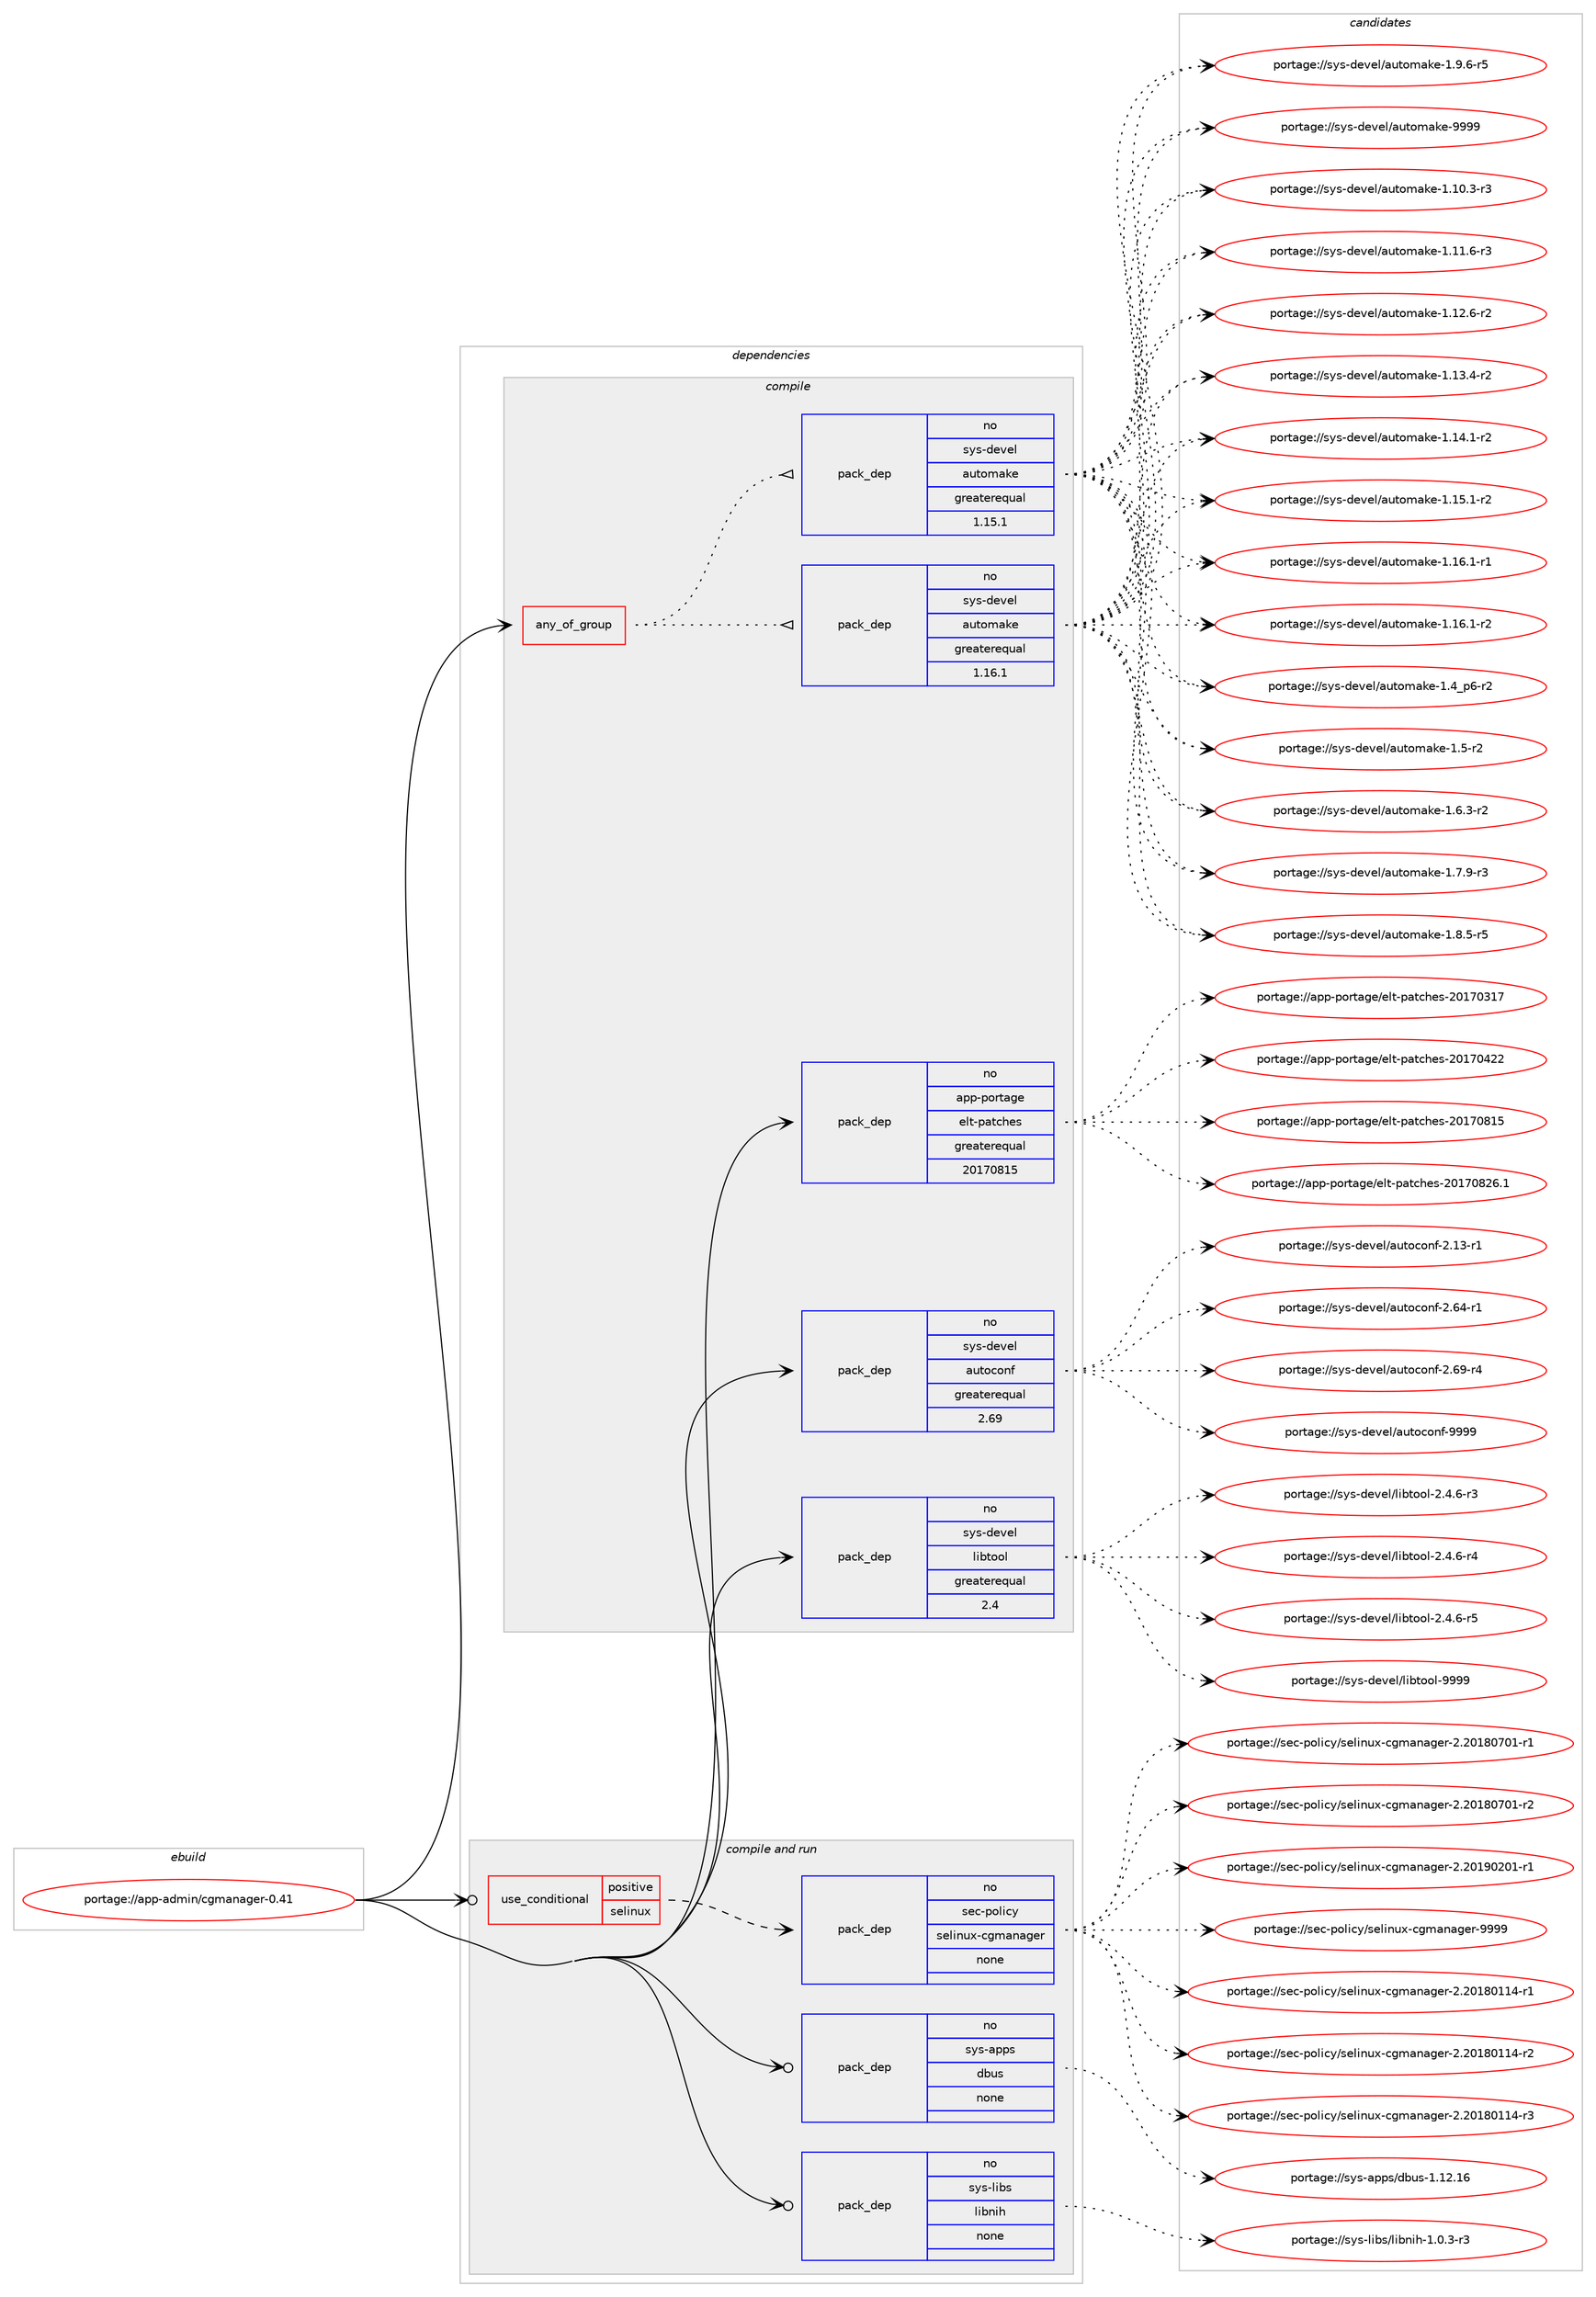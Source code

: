 digraph prolog {

# *************
# Graph options
# *************

newrank=true;
concentrate=true;
compound=true;
graph [rankdir=LR,fontname=Helvetica,fontsize=10,ranksep=1.5];#, ranksep=2.5, nodesep=0.2];
edge  [arrowhead=vee];
node  [fontname=Helvetica,fontsize=10];

# **********
# The ebuild
# **********

subgraph cluster_leftcol {
color=gray;
rank=same;
label=<<i>ebuild</i>>;
id [label="portage://app-admin/cgmanager-0.41", color=red, width=4, href="../app-admin/cgmanager-0.41.svg"];
}

# ****************
# The dependencies
# ****************

subgraph cluster_midcol {
color=gray;
label=<<i>dependencies</i>>;
subgraph cluster_compile {
fillcolor="#eeeeee";
style=filled;
label=<<i>compile</i>>;
subgraph any22 {
dependency1438 [label=<<TABLE BORDER="0" CELLBORDER="1" CELLSPACING="0" CELLPADDING="4"><TR><TD CELLPADDING="10">any_of_group</TD></TR></TABLE>>, shape=none, color=red];subgraph pack1184 {
dependency1439 [label=<<TABLE BORDER="0" CELLBORDER="1" CELLSPACING="0" CELLPADDING="4" WIDTH="220"><TR><TD ROWSPAN="6" CELLPADDING="30">pack_dep</TD></TR><TR><TD WIDTH="110">no</TD></TR><TR><TD>sys-devel</TD></TR><TR><TD>automake</TD></TR><TR><TD>greaterequal</TD></TR><TR><TD>1.16.1</TD></TR></TABLE>>, shape=none, color=blue];
}
dependency1438:e -> dependency1439:w [weight=20,style="dotted",arrowhead="oinv"];
subgraph pack1185 {
dependency1440 [label=<<TABLE BORDER="0" CELLBORDER="1" CELLSPACING="0" CELLPADDING="4" WIDTH="220"><TR><TD ROWSPAN="6" CELLPADDING="30">pack_dep</TD></TR><TR><TD WIDTH="110">no</TD></TR><TR><TD>sys-devel</TD></TR><TR><TD>automake</TD></TR><TR><TD>greaterequal</TD></TR><TR><TD>1.15.1</TD></TR></TABLE>>, shape=none, color=blue];
}
dependency1438:e -> dependency1440:w [weight=20,style="dotted",arrowhead="oinv"];
}
id:e -> dependency1438:w [weight=20,style="solid",arrowhead="vee"];
subgraph pack1186 {
dependency1441 [label=<<TABLE BORDER="0" CELLBORDER="1" CELLSPACING="0" CELLPADDING="4" WIDTH="220"><TR><TD ROWSPAN="6" CELLPADDING="30">pack_dep</TD></TR><TR><TD WIDTH="110">no</TD></TR><TR><TD>app-portage</TD></TR><TR><TD>elt-patches</TD></TR><TR><TD>greaterequal</TD></TR><TR><TD>20170815</TD></TR></TABLE>>, shape=none, color=blue];
}
id:e -> dependency1441:w [weight=20,style="solid",arrowhead="vee"];
subgraph pack1187 {
dependency1442 [label=<<TABLE BORDER="0" CELLBORDER="1" CELLSPACING="0" CELLPADDING="4" WIDTH="220"><TR><TD ROWSPAN="6" CELLPADDING="30">pack_dep</TD></TR><TR><TD WIDTH="110">no</TD></TR><TR><TD>sys-devel</TD></TR><TR><TD>autoconf</TD></TR><TR><TD>greaterequal</TD></TR><TR><TD>2.69</TD></TR></TABLE>>, shape=none, color=blue];
}
id:e -> dependency1442:w [weight=20,style="solid",arrowhead="vee"];
subgraph pack1188 {
dependency1443 [label=<<TABLE BORDER="0" CELLBORDER="1" CELLSPACING="0" CELLPADDING="4" WIDTH="220"><TR><TD ROWSPAN="6" CELLPADDING="30">pack_dep</TD></TR><TR><TD WIDTH="110">no</TD></TR><TR><TD>sys-devel</TD></TR><TR><TD>libtool</TD></TR><TR><TD>greaterequal</TD></TR><TR><TD>2.4</TD></TR></TABLE>>, shape=none, color=blue];
}
id:e -> dependency1443:w [weight=20,style="solid",arrowhead="vee"];
}
subgraph cluster_compileandrun {
fillcolor="#eeeeee";
style=filled;
label=<<i>compile and run</i>>;
subgraph cond234 {
dependency1444 [label=<<TABLE BORDER="0" CELLBORDER="1" CELLSPACING="0" CELLPADDING="4"><TR><TD ROWSPAN="3" CELLPADDING="10">use_conditional</TD></TR><TR><TD>positive</TD></TR><TR><TD>selinux</TD></TR></TABLE>>, shape=none, color=red];
subgraph pack1189 {
dependency1445 [label=<<TABLE BORDER="0" CELLBORDER="1" CELLSPACING="0" CELLPADDING="4" WIDTH="220"><TR><TD ROWSPAN="6" CELLPADDING="30">pack_dep</TD></TR><TR><TD WIDTH="110">no</TD></TR><TR><TD>sec-policy</TD></TR><TR><TD>selinux-cgmanager</TD></TR><TR><TD>none</TD></TR><TR><TD></TD></TR></TABLE>>, shape=none, color=blue];
}
dependency1444:e -> dependency1445:w [weight=20,style="dashed",arrowhead="vee"];
}
id:e -> dependency1444:w [weight=20,style="solid",arrowhead="odotvee"];
subgraph pack1190 {
dependency1446 [label=<<TABLE BORDER="0" CELLBORDER="1" CELLSPACING="0" CELLPADDING="4" WIDTH="220"><TR><TD ROWSPAN="6" CELLPADDING="30">pack_dep</TD></TR><TR><TD WIDTH="110">no</TD></TR><TR><TD>sys-apps</TD></TR><TR><TD>dbus</TD></TR><TR><TD>none</TD></TR><TR><TD></TD></TR></TABLE>>, shape=none, color=blue];
}
id:e -> dependency1446:w [weight=20,style="solid",arrowhead="odotvee"];
subgraph pack1191 {
dependency1447 [label=<<TABLE BORDER="0" CELLBORDER="1" CELLSPACING="0" CELLPADDING="4" WIDTH="220"><TR><TD ROWSPAN="6" CELLPADDING="30">pack_dep</TD></TR><TR><TD WIDTH="110">no</TD></TR><TR><TD>sys-libs</TD></TR><TR><TD>libnih</TD></TR><TR><TD>none</TD></TR><TR><TD></TD></TR></TABLE>>, shape=none, color=blue];
}
id:e -> dependency1447:w [weight=20,style="solid",arrowhead="odotvee"];
}
subgraph cluster_run {
fillcolor="#eeeeee";
style=filled;
label=<<i>run</i>>;
}
}

# **************
# The candidates
# **************

subgraph cluster_choices {
rank=same;
color=gray;
label=<<i>candidates</i>>;

subgraph choice1184 {
color=black;
nodesep=1;
choiceportage11512111545100101118101108479711711611110997107101454946494846514511451 [label="portage://sys-devel/automake-1.10.3-r3", color=red, width=4,href="../sys-devel/automake-1.10.3-r3.svg"];
choiceportage11512111545100101118101108479711711611110997107101454946494946544511451 [label="portage://sys-devel/automake-1.11.6-r3", color=red, width=4,href="../sys-devel/automake-1.11.6-r3.svg"];
choiceportage11512111545100101118101108479711711611110997107101454946495046544511450 [label="portage://sys-devel/automake-1.12.6-r2", color=red, width=4,href="../sys-devel/automake-1.12.6-r2.svg"];
choiceportage11512111545100101118101108479711711611110997107101454946495146524511450 [label="portage://sys-devel/automake-1.13.4-r2", color=red, width=4,href="../sys-devel/automake-1.13.4-r2.svg"];
choiceportage11512111545100101118101108479711711611110997107101454946495246494511450 [label="portage://sys-devel/automake-1.14.1-r2", color=red, width=4,href="../sys-devel/automake-1.14.1-r2.svg"];
choiceportage11512111545100101118101108479711711611110997107101454946495346494511450 [label="portage://sys-devel/automake-1.15.1-r2", color=red, width=4,href="../sys-devel/automake-1.15.1-r2.svg"];
choiceportage11512111545100101118101108479711711611110997107101454946495446494511449 [label="portage://sys-devel/automake-1.16.1-r1", color=red, width=4,href="../sys-devel/automake-1.16.1-r1.svg"];
choiceportage11512111545100101118101108479711711611110997107101454946495446494511450 [label="portage://sys-devel/automake-1.16.1-r2", color=red, width=4,href="../sys-devel/automake-1.16.1-r2.svg"];
choiceportage115121115451001011181011084797117116111109971071014549465295112544511450 [label="portage://sys-devel/automake-1.4_p6-r2", color=red, width=4,href="../sys-devel/automake-1.4_p6-r2.svg"];
choiceportage11512111545100101118101108479711711611110997107101454946534511450 [label="portage://sys-devel/automake-1.5-r2", color=red, width=4,href="../sys-devel/automake-1.5-r2.svg"];
choiceportage115121115451001011181011084797117116111109971071014549465446514511450 [label="portage://sys-devel/automake-1.6.3-r2", color=red, width=4,href="../sys-devel/automake-1.6.3-r2.svg"];
choiceportage115121115451001011181011084797117116111109971071014549465546574511451 [label="portage://sys-devel/automake-1.7.9-r3", color=red, width=4,href="../sys-devel/automake-1.7.9-r3.svg"];
choiceportage115121115451001011181011084797117116111109971071014549465646534511453 [label="portage://sys-devel/automake-1.8.5-r5", color=red, width=4,href="../sys-devel/automake-1.8.5-r5.svg"];
choiceportage115121115451001011181011084797117116111109971071014549465746544511453 [label="portage://sys-devel/automake-1.9.6-r5", color=red, width=4,href="../sys-devel/automake-1.9.6-r5.svg"];
choiceportage115121115451001011181011084797117116111109971071014557575757 [label="portage://sys-devel/automake-9999", color=red, width=4,href="../sys-devel/automake-9999.svg"];
dependency1439:e -> choiceportage11512111545100101118101108479711711611110997107101454946494846514511451:w [style=dotted,weight="100"];
dependency1439:e -> choiceportage11512111545100101118101108479711711611110997107101454946494946544511451:w [style=dotted,weight="100"];
dependency1439:e -> choiceportage11512111545100101118101108479711711611110997107101454946495046544511450:w [style=dotted,weight="100"];
dependency1439:e -> choiceportage11512111545100101118101108479711711611110997107101454946495146524511450:w [style=dotted,weight="100"];
dependency1439:e -> choiceportage11512111545100101118101108479711711611110997107101454946495246494511450:w [style=dotted,weight="100"];
dependency1439:e -> choiceportage11512111545100101118101108479711711611110997107101454946495346494511450:w [style=dotted,weight="100"];
dependency1439:e -> choiceportage11512111545100101118101108479711711611110997107101454946495446494511449:w [style=dotted,weight="100"];
dependency1439:e -> choiceportage11512111545100101118101108479711711611110997107101454946495446494511450:w [style=dotted,weight="100"];
dependency1439:e -> choiceportage115121115451001011181011084797117116111109971071014549465295112544511450:w [style=dotted,weight="100"];
dependency1439:e -> choiceportage11512111545100101118101108479711711611110997107101454946534511450:w [style=dotted,weight="100"];
dependency1439:e -> choiceportage115121115451001011181011084797117116111109971071014549465446514511450:w [style=dotted,weight="100"];
dependency1439:e -> choiceportage115121115451001011181011084797117116111109971071014549465546574511451:w [style=dotted,weight="100"];
dependency1439:e -> choiceportage115121115451001011181011084797117116111109971071014549465646534511453:w [style=dotted,weight="100"];
dependency1439:e -> choiceportage115121115451001011181011084797117116111109971071014549465746544511453:w [style=dotted,weight="100"];
dependency1439:e -> choiceportage115121115451001011181011084797117116111109971071014557575757:w [style=dotted,weight="100"];
}
subgraph choice1185 {
color=black;
nodesep=1;
choiceportage11512111545100101118101108479711711611110997107101454946494846514511451 [label="portage://sys-devel/automake-1.10.3-r3", color=red, width=4,href="../sys-devel/automake-1.10.3-r3.svg"];
choiceportage11512111545100101118101108479711711611110997107101454946494946544511451 [label="portage://sys-devel/automake-1.11.6-r3", color=red, width=4,href="../sys-devel/automake-1.11.6-r3.svg"];
choiceportage11512111545100101118101108479711711611110997107101454946495046544511450 [label="portage://sys-devel/automake-1.12.6-r2", color=red, width=4,href="../sys-devel/automake-1.12.6-r2.svg"];
choiceportage11512111545100101118101108479711711611110997107101454946495146524511450 [label="portage://sys-devel/automake-1.13.4-r2", color=red, width=4,href="../sys-devel/automake-1.13.4-r2.svg"];
choiceportage11512111545100101118101108479711711611110997107101454946495246494511450 [label="portage://sys-devel/automake-1.14.1-r2", color=red, width=4,href="../sys-devel/automake-1.14.1-r2.svg"];
choiceportage11512111545100101118101108479711711611110997107101454946495346494511450 [label="portage://sys-devel/automake-1.15.1-r2", color=red, width=4,href="../sys-devel/automake-1.15.1-r2.svg"];
choiceportage11512111545100101118101108479711711611110997107101454946495446494511449 [label="portage://sys-devel/automake-1.16.1-r1", color=red, width=4,href="../sys-devel/automake-1.16.1-r1.svg"];
choiceportage11512111545100101118101108479711711611110997107101454946495446494511450 [label="portage://sys-devel/automake-1.16.1-r2", color=red, width=4,href="../sys-devel/automake-1.16.1-r2.svg"];
choiceportage115121115451001011181011084797117116111109971071014549465295112544511450 [label="portage://sys-devel/automake-1.4_p6-r2", color=red, width=4,href="../sys-devel/automake-1.4_p6-r2.svg"];
choiceportage11512111545100101118101108479711711611110997107101454946534511450 [label="portage://sys-devel/automake-1.5-r2", color=red, width=4,href="../sys-devel/automake-1.5-r2.svg"];
choiceportage115121115451001011181011084797117116111109971071014549465446514511450 [label="portage://sys-devel/automake-1.6.3-r2", color=red, width=4,href="../sys-devel/automake-1.6.3-r2.svg"];
choiceportage115121115451001011181011084797117116111109971071014549465546574511451 [label="portage://sys-devel/automake-1.7.9-r3", color=red, width=4,href="../sys-devel/automake-1.7.9-r3.svg"];
choiceportage115121115451001011181011084797117116111109971071014549465646534511453 [label="portage://sys-devel/automake-1.8.5-r5", color=red, width=4,href="../sys-devel/automake-1.8.5-r5.svg"];
choiceportage115121115451001011181011084797117116111109971071014549465746544511453 [label="portage://sys-devel/automake-1.9.6-r5", color=red, width=4,href="../sys-devel/automake-1.9.6-r5.svg"];
choiceportage115121115451001011181011084797117116111109971071014557575757 [label="portage://sys-devel/automake-9999", color=red, width=4,href="../sys-devel/automake-9999.svg"];
dependency1440:e -> choiceportage11512111545100101118101108479711711611110997107101454946494846514511451:w [style=dotted,weight="100"];
dependency1440:e -> choiceportage11512111545100101118101108479711711611110997107101454946494946544511451:w [style=dotted,weight="100"];
dependency1440:e -> choiceportage11512111545100101118101108479711711611110997107101454946495046544511450:w [style=dotted,weight="100"];
dependency1440:e -> choiceportage11512111545100101118101108479711711611110997107101454946495146524511450:w [style=dotted,weight="100"];
dependency1440:e -> choiceportage11512111545100101118101108479711711611110997107101454946495246494511450:w [style=dotted,weight="100"];
dependency1440:e -> choiceportage11512111545100101118101108479711711611110997107101454946495346494511450:w [style=dotted,weight="100"];
dependency1440:e -> choiceportage11512111545100101118101108479711711611110997107101454946495446494511449:w [style=dotted,weight="100"];
dependency1440:e -> choiceportage11512111545100101118101108479711711611110997107101454946495446494511450:w [style=dotted,weight="100"];
dependency1440:e -> choiceportage115121115451001011181011084797117116111109971071014549465295112544511450:w [style=dotted,weight="100"];
dependency1440:e -> choiceportage11512111545100101118101108479711711611110997107101454946534511450:w [style=dotted,weight="100"];
dependency1440:e -> choiceportage115121115451001011181011084797117116111109971071014549465446514511450:w [style=dotted,weight="100"];
dependency1440:e -> choiceportage115121115451001011181011084797117116111109971071014549465546574511451:w [style=dotted,weight="100"];
dependency1440:e -> choiceportage115121115451001011181011084797117116111109971071014549465646534511453:w [style=dotted,weight="100"];
dependency1440:e -> choiceportage115121115451001011181011084797117116111109971071014549465746544511453:w [style=dotted,weight="100"];
dependency1440:e -> choiceportage115121115451001011181011084797117116111109971071014557575757:w [style=dotted,weight="100"];
}
subgraph choice1186 {
color=black;
nodesep=1;
choiceportage97112112451121111141169710310147101108116451129711699104101115455048495548514955 [label="portage://app-portage/elt-patches-20170317", color=red, width=4,href="../app-portage/elt-patches-20170317.svg"];
choiceportage97112112451121111141169710310147101108116451129711699104101115455048495548525050 [label="portage://app-portage/elt-patches-20170422", color=red, width=4,href="../app-portage/elt-patches-20170422.svg"];
choiceportage97112112451121111141169710310147101108116451129711699104101115455048495548564953 [label="portage://app-portage/elt-patches-20170815", color=red, width=4,href="../app-portage/elt-patches-20170815.svg"];
choiceportage971121124511211111411697103101471011081164511297116991041011154550484955485650544649 [label="portage://app-portage/elt-patches-20170826.1", color=red, width=4,href="../app-portage/elt-patches-20170826.1.svg"];
dependency1441:e -> choiceportage97112112451121111141169710310147101108116451129711699104101115455048495548514955:w [style=dotted,weight="100"];
dependency1441:e -> choiceportage97112112451121111141169710310147101108116451129711699104101115455048495548525050:w [style=dotted,weight="100"];
dependency1441:e -> choiceportage97112112451121111141169710310147101108116451129711699104101115455048495548564953:w [style=dotted,weight="100"];
dependency1441:e -> choiceportage971121124511211111411697103101471011081164511297116991041011154550484955485650544649:w [style=dotted,weight="100"];
}
subgraph choice1187 {
color=black;
nodesep=1;
choiceportage1151211154510010111810110847971171161119911111010245504649514511449 [label="portage://sys-devel/autoconf-2.13-r1", color=red, width=4,href="../sys-devel/autoconf-2.13-r1.svg"];
choiceportage1151211154510010111810110847971171161119911111010245504654524511449 [label="portage://sys-devel/autoconf-2.64-r1", color=red, width=4,href="../sys-devel/autoconf-2.64-r1.svg"];
choiceportage1151211154510010111810110847971171161119911111010245504654574511452 [label="portage://sys-devel/autoconf-2.69-r4", color=red, width=4,href="../sys-devel/autoconf-2.69-r4.svg"];
choiceportage115121115451001011181011084797117116111991111101024557575757 [label="portage://sys-devel/autoconf-9999", color=red, width=4,href="../sys-devel/autoconf-9999.svg"];
dependency1442:e -> choiceportage1151211154510010111810110847971171161119911111010245504649514511449:w [style=dotted,weight="100"];
dependency1442:e -> choiceportage1151211154510010111810110847971171161119911111010245504654524511449:w [style=dotted,weight="100"];
dependency1442:e -> choiceportage1151211154510010111810110847971171161119911111010245504654574511452:w [style=dotted,weight="100"];
dependency1442:e -> choiceportage115121115451001011181011084797117116111991111101024557575757:w [style=dotted,weight="100"];
}
subgraph choice1188 {
color=black;
nodesep=1;
choiceportage1151211154510010111810110847108105981161111111084550465246544511451 [label="portage://sys-devel/libtool-2.4.6-r3", color=red, width=4,href="../sys-devel/libtool-2.4.6-r3.svg"];
choiceportage1151211154510010111810110847108105981161111111084550465246544511452 [label="portage://sys-devel/libtool-2.4.6-r4", color=red, width=4,href="../sys-devel/libtool-2.4.6-r4.svg"];
choiceportage1151211154510010111810110847108105981161111111084550465246544511453 [label="portage://sys-devel/libtool-2.4.6-r5", color=red, width=4,href="../sys-devel/libtool-2.4.6-r5.svg"];
choiceportage1151211154510010111810110847108105981161111111084557575757 [label="portage://sys-devel/libtool-9999", color=red, width=4,href="../sys-devel/libtool-9999.svg"];
dependency1443:e -> choiceportage1151211154510010111810110847108105981161111111084550465246544511451:w [style=dotted,weight="100"];
dependency1443:e -> choiceportage1151211154510010111810110847108105981161111111084550465246544511452:w [style=dotted,weight="100"];
dependency1443:e -> choiceportage1151211154510010111810110847108105981161111111084550465246544511453:w [style=dotted,weight="100"];
dependency1443:e -> choiceportage1151211154510010111810110847108105981161111111084557575757:w [style=dotted,weight="100"];
}
subgraph choice1189 {
color=black;
nodesep=1;
choiceportage115101994511211110810599121471151011081051101171204599103109971109710310111445504650484956484949524511449 [label="portage://sec-policy/selinux-cgmanager-2.20180114-r1", color=red, width=4,href="../sec-policy/selinux-cgmanager-2.20180114-r1.svg"];
choiceportage115101994511211110810599121471151011081051101171204599103109971109710310111445504650484956484949524511450 [label="portage://sec-policy/selinux-cgmanager-2.20180114-r2", color=red, width=4,href="../sec-policy/selinux-cgmanager-2.20180114-r2.svg"];
choiceportage115101994511211110810599121471151011081051101171204599103109971109710310111445504650484956484949524511451 [label="portage://sec-policy/selinux-cgmanager-2.20180114-r3", color=red, width=4,href="../sec-policy/selinux-cgmanager-2.20180114-r3.svg"];
choiceportage115101994511211110810599121471151011081051101171204599103109971109710310111445504650484956485548494511449 [label="portage://sec-policy/selinux-cgmanager-2.20180701-r1", color=red, width=4,href="../sec-policy/selinux-cgmanager-2.20180701-r1.svg"];
choiceportage115101994511211110810599121471151011081051101171204599103109971109710310111445504650484956485548494511450 [label="portage://sec-policy/selinux-cgmanager-2.20180701-r2", color=red, width=4,href="../sec-policy/selinux-cgmanager-2.20180701-r2.svg"];
choiceportage115101994511211110810599121471151011081051101171204599103109971109710310111445504650484957485048494511449 [label="portage://sec-policy/selinux-cgmanager-2.20190201-r1", color=red, width=4,href="../sec-policy/selinux-cgmanager-2.20190201-r1.svg"];
choiceportage11510199451121111081059912147115101108105110117120459910310997110971031011144557575757 [label="portage://sec-policy/selinux-cgmanager-9999", color=red, width=4,href="../sec-policy/selinux-cgmanager-9999.svg"];
dependency1445:e -> choiceportage115101994511211110810599121471151011081051101171204599103109971109710310111445504650484956484949524511449:w [style=dotted,weight="100"];
dependency1445:e -> choiceportage115101994511211110810599121471151011081051101171204599103109971109710310111445504650484956484949524511450:w [style=dotted,weight="100"];
dependency1445:e -> choiceportage115101994511211110810599121471151011081051101171204599103109971109710310111445504650484956484949524511451:w [style=dotted,weight="100"];
dependency1445:e -> choiceportage115101994511211110810599121471151011081051101171204599103109971109710310111445504650484956485548494511449:w [style=dotted,weight="100"];
dependency1445:e -> choiceportage115101994511211110810599121471151011081051101171204599103109971109710310111445504650484956485548494511450:w [style=dotted,weight="100"];
dependency1445:e -> choiceportage115101994511211110810599121471151011081051101171204599103109971109710310111445504650484957485048494511449:w [style=dotted,weight="100"];
dependency1445:e -> choiceportage11510199451121111081059912147115101108105110117120459910310997110971031011144557575757:w [style=dotted,weight="100"];
}
subgraph choice1190 {
color=black;
nodesep=1;
choiceportage115121115459711211211547100981171154549464950464954 [label="portage://sys-apps/dbus-1.12.16", color=red, width=4,href="../sys-apps/dbus-1.12.16.svg"];
dependency1446:e -> choiceportage115121115459711211211547100981171154549464950464954:w [style=dotted,weight="100"];
}
subgraph choice1191 {
color=black;
nodesep=1;
choiceportage115121115451081059811547108105981101051044549464846514511451 [label="portage://sys-libs/libnih-1.0.3-r3", color=red, width=4,href="../sys-libs/libnih-1.0.3-r3.svg"];
dependency1447:e -> choiceportage115121115451081059811547108105981101051044549464846514511451:w [style=dotted,weight="100"];
}
}

}

